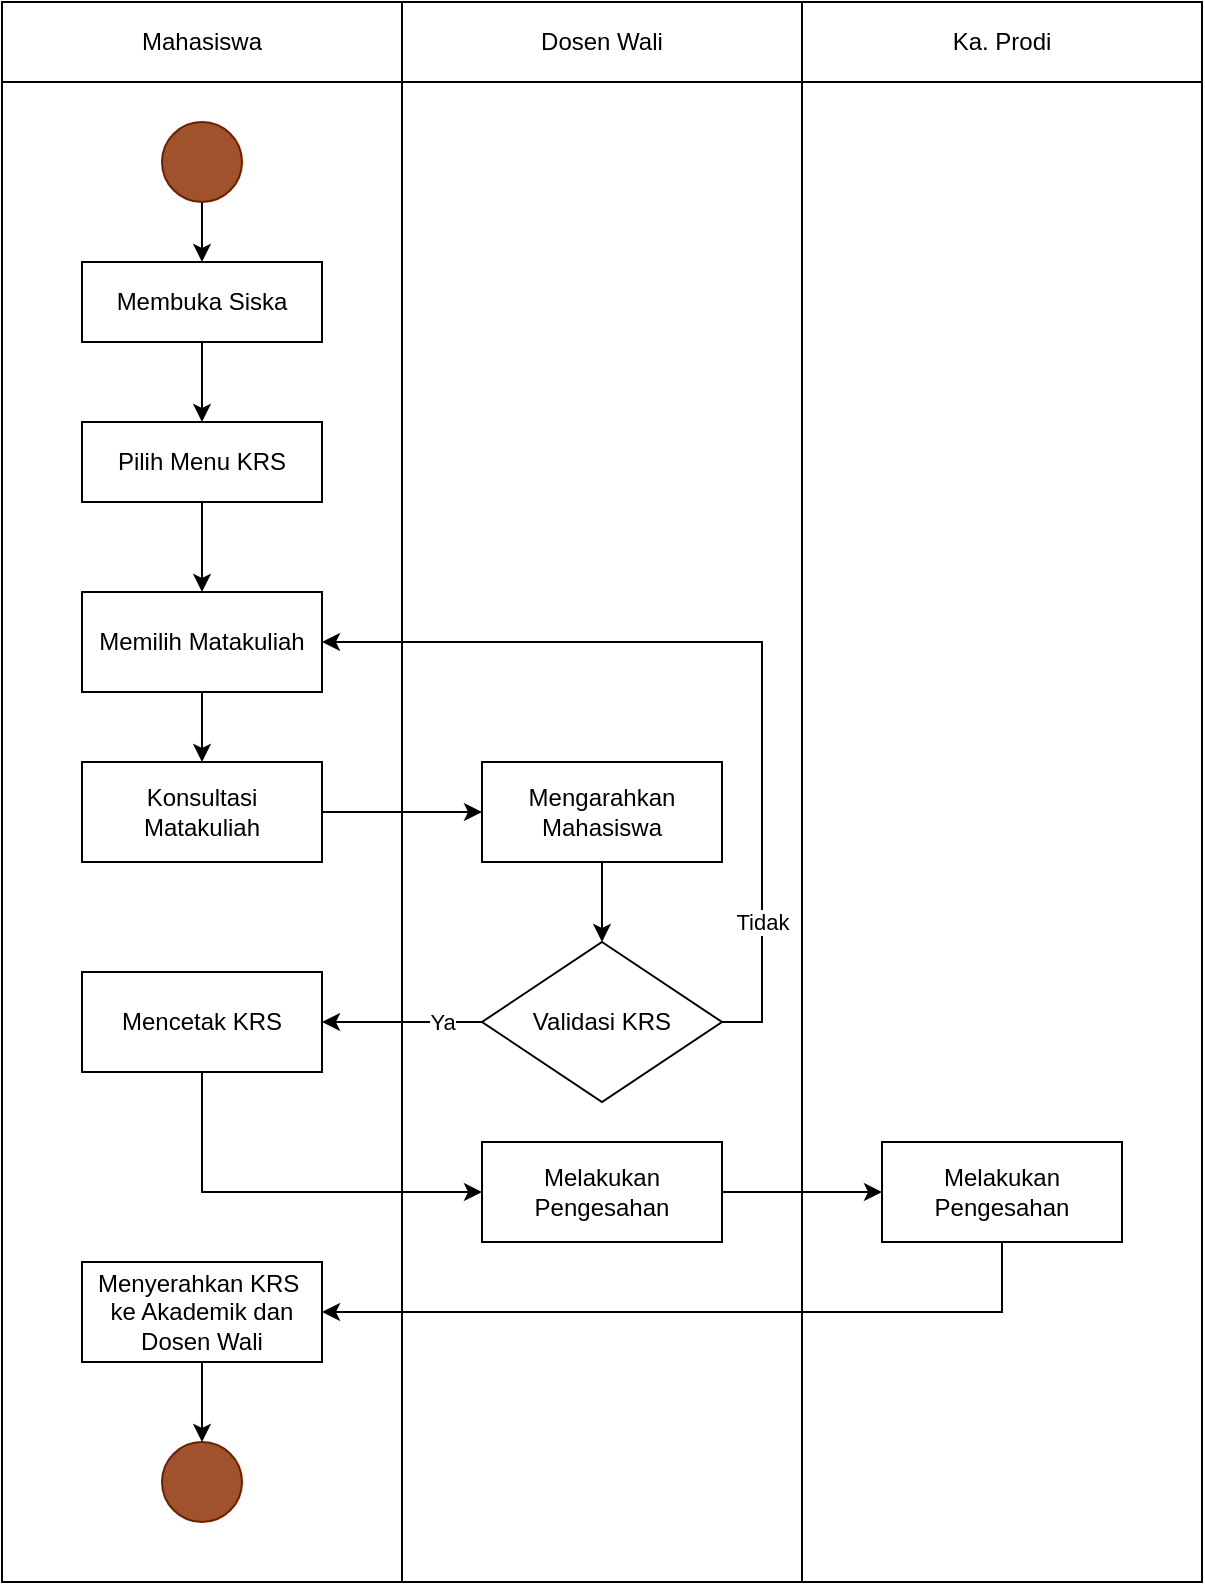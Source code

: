 <mxfile version="28.2.0">
  <diagram name="Page-1" id="UdjusO5VnhURNwx-wL-b">
    <mxGraphModel dx="815" dy="425" grid="1" gridSize="10" guides="1" tooltips="1" connect="1" arrows="1" fold="1" page="1" pageScale="1" pageWidth="850" pageHeight="1100" math="0" shadow="0">
      <root>
        <mxCell id="0" />
        <mxCell id="1" parent="0" />
        <mxCell id="wwgINleNZ7Ru1T6NgH_c-1" value="Mahasiswa" style="rounded=0;whiteSpace=wrap;html=1;" parent="1" vertex="1">
          <mxGeometry x="40" y="40" width="200" height="40" as="geometry" />
        </mxCell>
        <mxCell id="wwgINleNZ7Ru1T6NgH_c-3" value="Dosen Wali" style="rounded=0;whiteSpace=wrap;html=1;" parent="1" vertex="1">
          <mxGeometry x="240" y="40" width="200" height="40" as="geometry" />
        </mxCell>
        <mxCell id="wwgINleNZ7Ru1T6NgH_c-8" value="" style="rounded=0;whiteSpace=wrap;html=1;" parent="1" vertex="1">
          <mxGeometry x="40" y="80" width="200" height="750" as="geometry" />
        </mxCell>
        <mxCell id="wwgINleNZ7Ru1T6NgH_c-20" value="" style="edgeStyle=orthogonalEdgeStyle;rounded=0;orthogonalLoop=1;jettySize=auto;html=1;" parent="1" source="wwgINleNZ7Ru1T6NgH_c-9" target="wwgINleNZ7Ru1T6NgH_c-11" edge="1">
          <mxGeometry relative="1" as="geometry" />
        </mxCell>
        <mxCell id="wwgINleNZ7Ru1T6NgH_c-9" value="" style="ellipse;whiteSpace=wrap;html=1;aspect=fixed;fillColor=#a0522d;fontColor=#ffffff;strokeColor=#6D1F00;" parent="1" vertex="1">
          <mxGeometry x="120" y="100" width="40" height="40" as="geometry" />
        </mxCell>
        <mxCell id="wwgINleNZ7Ru1T6NgH_c-10" value="" style="rounded=0;whiteSpace=wrap;html=1;" parent="1" vertex="1">
          <mxGeometry x="240" y="80" width="200" height="750" as="geometry" />
        </mxCell>
        <mxCell id="wwgINleNZ7Ru1T6NgH_c-49" value="" style="edgeStyle=orthogonalEdgeStyle;rounded=0;orthogonalLoop=1;jettySize=auto;html=1;" parent="1" source="wwgINleNZ7Ru1T6NgH_c-11" target="wwgINleNZ7Ru1T6NgH_c-48" edge="1">
          <mxGeometry relative="1" as="geometry" />
        </mxCell>
        <mxCell id="wwgINleNZ7Ru1T6NgH_c-11" value="Membuka Siska" style="rounded=0;whiteSpace=wrap;html=1;" parent="1" vertex="1">
          <mxGeometry x="80" y="170" width="120" height="40" as="geometry" />
        </mxCell>
        <mxCell id="wwgINleNZ7Ru1T6NgH_c-54" value="" style="edgeStyle=orthogonalEdgeStyle;rounded=0;orthogonalLoop=1;jettySize=auto;html=1;" parent="1" source="wwgINleNZ7Ru1T6NgH_c-30" target="wwgINleNZ7Ru1T6NgH_c-53" edge="1">
          <mxGeometry relative="1" as="geometry" />
        </mxCell>
        <mxCell id="wwgINleNZ7Ru1T6NgH_c-30" value="Memilih Matakuliah" style="rounded=0;whiteSpace=wrap;html=1;" parent="1" vertex="1">
          <mxGeometry x="80" y="335" width="120" height="50" as="geometry" />
        </mxCell>
        <mxCell id="wwgINleNZ7Ru1T6NgH_c-50" value="" style="edgeStyle=orthogonalEdgeStyle;rounded=0;orthogonalLoop=1;jettySize=auto;html=1;" parent="1" source="wwgINleNZ7Ru1T6NgH_c-48" target="wwgINleNZ7Ru1T6NgH_c-30" edge="1">
          <mxGeometry relative="1" as="geometry" />
        </mxCell>
        <mxCell id="wwgINleNZ7Ru1T6NgH_c-48" value="Pilih Menu KRS" style="rounded=0;whiteSpace=wrap;html=1;" parent="1" vertex="1">
          <mxGeometry x="80" y="250" width="120" height="40" as="geometry" />
        </mxCell>
        <mxCell id="wwgINleNZ7Ru1T6NgH_c-78" style="edgeStyle=orthogonalEdgeStyle;rounded=0;orthogonalLoop=1;jettySize=auto;html=1;entryX=0;entryY=0.5;entryDx=0;entryDy=0;" parent="1" source="wwgINleNZ7Ru1T6NgH_c-53" target="wwgINleNZ7Ru1T6NgH_c-59" edge="1">
          <mxGeometry relative="1" as="geometry" />
        </mxCell>
        <mxCell id="wwgINleNZ7Ru1T6NgH_c-53" value="Konsultasi&lt;div&gt;Matakuliah&lt;/div&gt;" style="rounded=0;whiteSpace=wrap;html=1;" parent="1" vertex="1">
          <mxGeometry x="80" y="420" width="120" height="50" as="geometry" />
        </mxCell>
        <mxCell id="wwgINleNZ7Ru1T6NgH_c-79" value="" style="edgeStyle=orthogonalEdgeStyle;rounded=0;orthogonalLoop=1;jettySize=auto;html=1;" parent="1" source="wwgINleNZ7Ru1T6NgH_c-59" target="wwgINleNZ7Ru1T6NgH_c-64" edge="1">
          <mxGeometry relative="1" as="geometry" />
        </mxCell>
        <mxCell id="wwgINleNZ7Ru1T6NgH_c-59" value="Mengarahkan Mahasiswa" style="rounded=0;whiteSpace=wrap;html=1;" parent="1" vertex="1">
          <mxGeometry x="280" y="420" width="120" height="50" as="geometry" />
        </mxCell>
        <mxCell id="wwgINleNZ7Ru1T6NgH_c-66" style="edgeStyle=orthogonalEdgeStyle;rounded=0;orthogonalLoop=1;jettySize=auto;html=1;entryX=1;entryY=0.5;entryDx=0;entryDy=0;" parent="1" source="wwgINleNZ7Ru1T6NgH_c-64" target="wwgINleNZ7Ru1T6NgH_c-30" edge="1">
          <mxGeometry relative="1" as="geometry">
            <Array as="points">
              <mxPoint x="420" y="550" />
              <mxPoint x="420" y="360" />
            </Array>
          </mxGeometry>
        </mxCell>
        <mxCell id="wwgINleNZ7Ru1T6NgH_c-67" value="Tidak" style="edgeLabel;html=1;align=center;verticalAlign=middle;resizable=0;points=[];" parent="wwgINleNZ7Ru1T6NgH_c-66" vertex="1" connectable="0">
          <mxGeometry x="-0.507" y="-2" relative="1" as="geometry">
            <mxPoint x="-2" y="36" as="offset" />
          </mxGeometry>
        </mxCell>
        <mxCell id="wwgINleNZ7Ru1T6NgH_c-69" style="edgeStyle=orthogonalEdgeStyle;rounded=0;orthogonalLoop=1;jettySize=auto;html=1;entryX=1;entryY=0.5;entryDx=0;entryDy=0;" parent="1" source="wwgINleNZ7Ru1T6NgH_c-64" target="wwgINleNZ7Ru1T6NgH_c-68" edge="1">
          <mxGeometry relative="1" as="geometry">
            <Array as="points">
              <mxPoint x="260" y="550" />
              <mxPoint x="260" y="550" />
            </Array>
          </mxGeometry>
        </mxCell>
        <mxCell id="wwgINleNZ7Ru1T6NgH_c-76" value="Ya" style="edgeLabel;html=1;align=center;verticalAlign=middle;resizable=0;points=[];" parent="wwgINleNZ7Ru1T6NgH_c-69" vertex="1" connectable="0">
          <mxGeometry x="-0.749" relative="1" as="geometry">
            <mxPoint x="-10" as="offset" />
          </mxGeometry>
        </mxCell>
        <mxCell id="wwgINleNZ7Ru1T6NgH_c-64" value="Validasi KRS" style="rhombus;whiteSpace=wrap;html=1;" parent="1" vertex="1">
          <mxGeometry x="280" y="510" width="120" height="80" as="geometry" />
        </mxCell>
        <mxCell id="wwgINleNZ7Ru1T6NgH_c-90" style="edgeStyle=orthogonalEdgeStyle;rounded=0;orthogonalLoop=1;jettySize=auto;html=1;entryX=0;entryY=0.5;entryDx=0;entryDy=0;" parent="1" source="wwgINleNZ7Ru1T6NgH_c-68" target="wwgINleNZ7Ru1T6NgH_c-86" edge="1">
          <mxGeometry relative="1" as="geometry">
            <Array as="points">
              <mxPoint x="140" y="635" />
            </Array>
          </mxGeometry>
        </mxCell>
        <mxCell id="wwgINleNZ7Ru1T6NgH_c-68" value="Mencetak KRS" style="rounded=0;whiteSpace=wrap;html=1;" parent="1" vertex="1">
          <mxGeometry x="80" y="525" width="120" height="50" as="geometry" />
        </mxCell>
        <mxCell id="wwgINleNZ7Ru1T6NgH_c-75" value="" style="edgeStyle=orthogonalEdgeStyle;rounded=0;orthogonalLoop=1;jettySize=auto;html=1;" parent="1" source="wwgINleNZ7Ru1T6NgH_c-72" target="wwgINleNZ7Ru1T6NgH_c-74" edge="1">
          <mxGeometry relative="1" as="geometry" />
        </mxCell>
        <mxCell id="wwgINleNZ7Ru1T6NgH_c-72" value="Menyerahkan KRS&amp;nbsp;&lt;div&gt;ke Akademik dan Dosen Wali&lt;/div&gt;" style="rounded=0;whiteSpace=wrap;html=1;" parent="1" vertex="1">
          <mxGeometry x="80" y="670" width="120" height="50" as="geometry" />
        </mxCell>
        <mxCell id="wwgINleNZ7Ru1T6NgH_c-74" value="" style="ellipse;whiteSpace=wrap;html=1;aspect=fixed;fillColor=#a0522d;fontColor=#ffffff;strokeColor=#6D1F00;" parent="1" vertex="1">
          <mxGeometry x="120" y="760" width="40" height="40" as="geometry" />
        </mxCell>
        <mxCell id="wwgINleNZ7Ru1T6NgH_c-81" value="Ka. Prodi" style="rounded=0;whiteSpace=wrap;html=1;" parent="1" vertex="1">
          <mxGeometry x="440" y="40" width="200" height="40" as="geometry" />
        </mxCell>
        <mxCell id="wwgINleNZ7Ru1T6NgH_c-82" value="" style="rounded=0;whiteSpace=wrap;html=1;" parent="1" vertex="1">
          <mxGeometry x="440" y="80" width="200" height="750" as="geometry" />
        </mxCell>
        <mxCell id="wwgINleNZ7Ru1T6NgH_c-92" style="edgeStyle=orthogonalEdgeStyle;rounded=0;orthogonalLoop=1;jettySize=auto;html=1;entryX=1;entryY=0.5;entryDx=0;entryDy=0;" parent="1" source="wwgINleNZ7Ru1T6NgH_c-85" target="wwgINleNZ7Ru1T6NgH_c-72" edge="1">
          <mxGeometry relative="1" as="geometry">
            <Array as="points">
              <mxPoint x="540" y="695" />
            </Array>
          </mxGeometry>
        </mxCell>
        <mxCell id="wwgINleNZ7Ru1T6NgH_c-85" value="Melakukan Pengesahan" style="rounded=0;whiteSpace=wrap;html=1;" parent="1" vertex="1">
          <mxGeometry x="480" y="610" width="120" height="50" as="geometry" />
        </mxCell>
        <mxCell id="wwgINleNZ7Ru1T6NgH_c-88" style="edgeStyle=orthogonalEdgeStyle;rounded=0;orthogonalLoop=1;jettySize=auto;html=1;" parent="1" source="wwgINleNZ7Ru1T6NgH_c-86" target="wwgINleNZ7Ru1T6NgH_c-85" edge="1">
          <mxGeometry relative="1" as="geometry" />
        </mxCell>
        <mxCell id="wwgINleNZ7Ru1T6NgH_c-86" value="Melakukan Pengesahan" style="rounded=0;whiteSpace=wrap;html=1;" parent="1" vertex="1">
          <mxGeometry x="280" y="610" width="120" height="50" as="geometry" />
        </mxCell>
      </root>
    </mxGraphModel>
  </diagram>
</mxfile>
